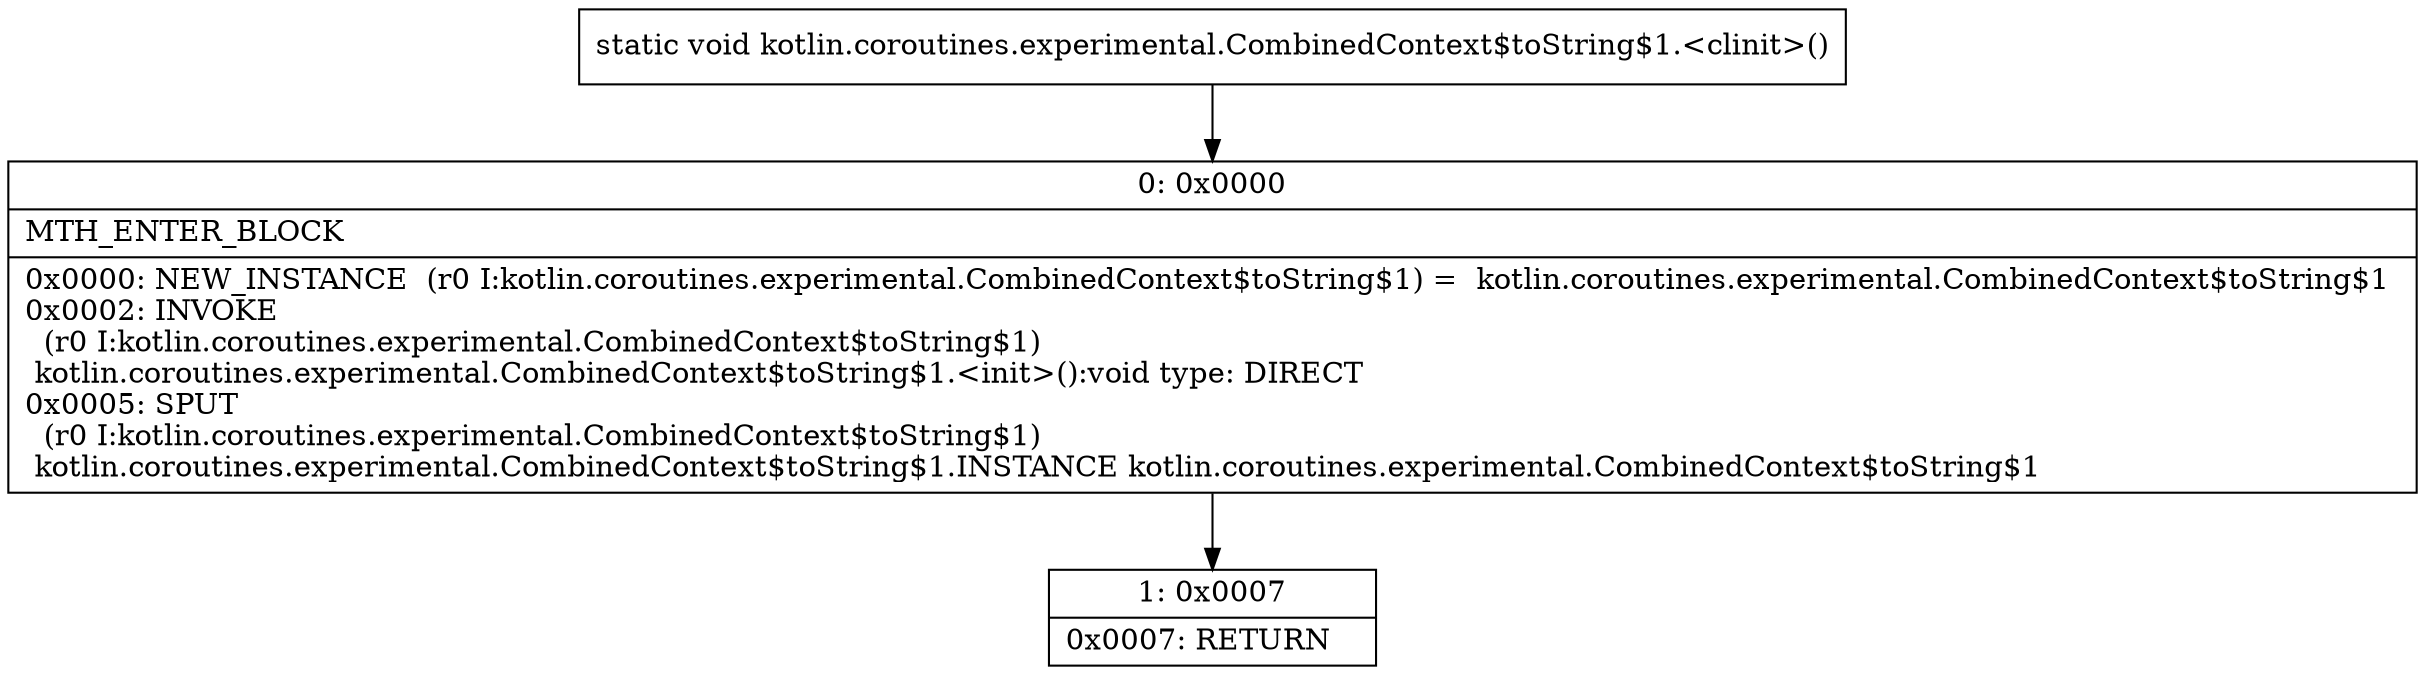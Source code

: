 digraph "CFG forkotlin.coroutines.experimental.CombinedContext$toString$1.\<clinit\>()V" {
Node_0 [shape=record,label="{0\:\ 0x0000|MTH_ENTER_BLOCK\l|0x0000: NEW_INSTANCE  (r0 I:kotlin.coroutines.experimental.CombinedContext$toString$1) =  kotlin.coroutines.experimental.CombinedContext$toString$1 \l0x0002: INVOKE  \l  (r0 I:kotlin.coroutines.experimental.CombinedContext$toString$1)\l kotlin.coroutines.experimental.CombinedContext$toString$1.\<init\>():void type: DIRECT \l0x0005: SPUT  \l  (r0 I:kotlin.coroutines.experimental.CombinedContext$toString$1)\l kotlin.coroutines.experimental.CombinedContext$toString$1.INSTANCE kotlin.coroutines.experimental.CombinedContext$toString$1 \l}"];
Node_1 [shape=record,label="{1\:\ 0x0007|0x0007: RETURN   \l}"];
MethodNode[shape=record,label="{static void kotlin.coroutines.experimental.CombinedContext$toString$1.\<clinit\>() }"];
MethodNode -> Node_0;
Node_0 -> Node_1;
}

